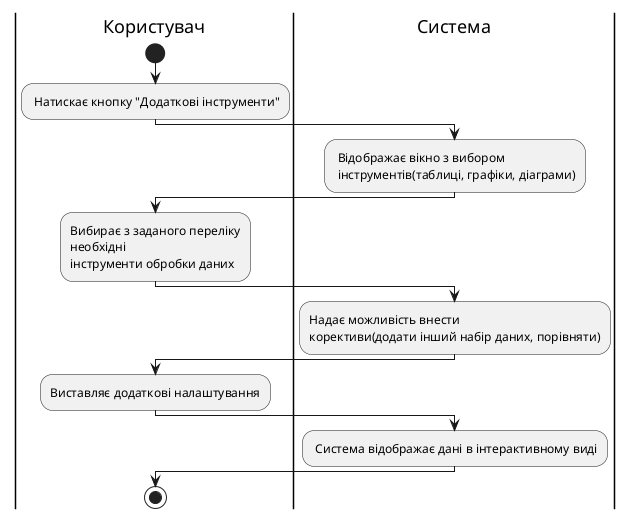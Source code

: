 @startuml

|Користувач|
        start
        : Натискає кнопку "Додаткові інструменти";
    |Система|
        : Відображає вікно з вибором\n інструментів(таблиці, графіки, діаграми);
    |Користувач|
        :Вибирає з заданого переліку\nнеобхідні \nінструменти обробки даних;
    |Система|
        :Надає можливість внести \nкорективи(додати інший набір даних, порівняти);
    |Користувач|
        :Виставляє додаткові налаштування;
    |Система|
        : Система відображає дані в інтерактивному виді;
    |Користувач|
        stop;
@enduml
